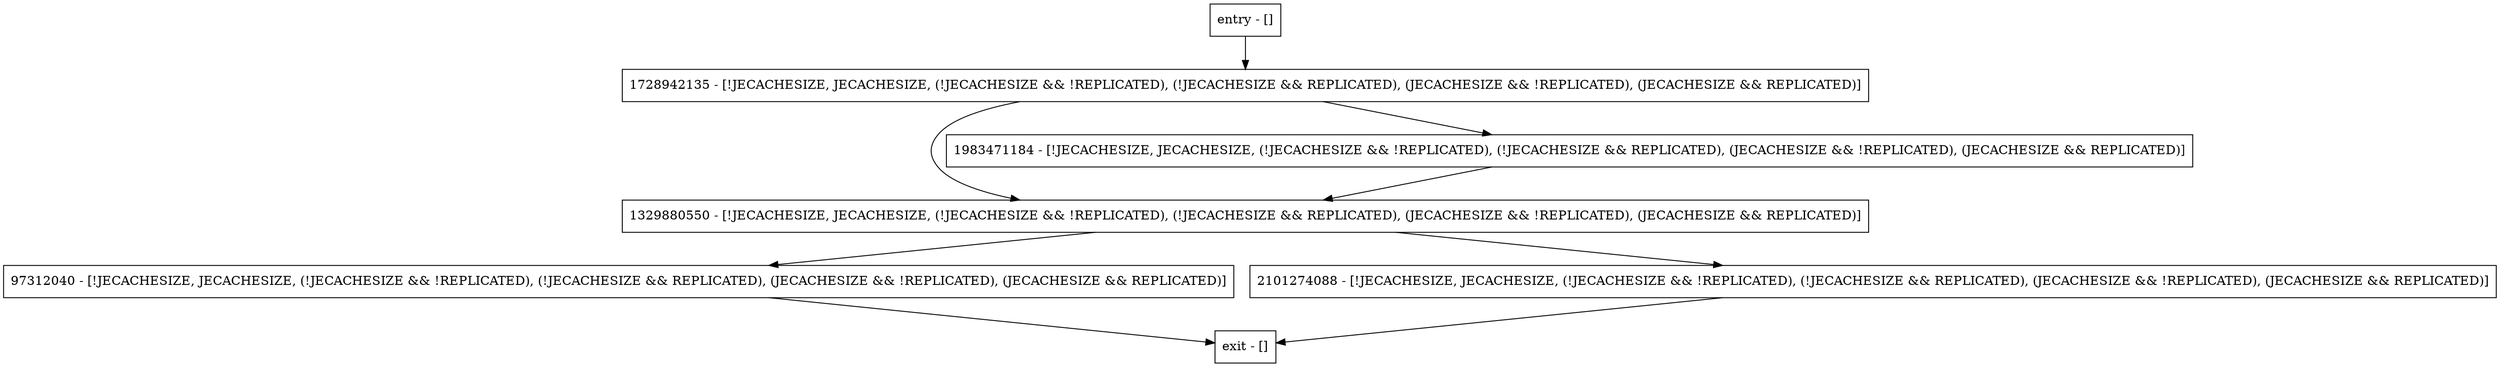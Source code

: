 digraph openDatabase {
node [shape=record];
1329880550 [label="1329880550 - [!JECACHESIZE, JECACHESIZE, (!JECACHESIZE && !REPLICATED), (!JECACHESIZE && REPLICATED), (JECACHESIZE && !REPLICATED), (JECACHESIZE && REPLICATED)]"];
entry [label="entry - []"];
exit [label="exit - []"];
1983471184 [label="1983471184 - [!JECACHESIZE, JECACHESIZE, (!JECACHESIZE && !REPLICATED), (!JECACHESIZE && REPLICATED), (JECACHESIZE && !REPLICATED), (JECACHESIZE && REPLICATED)]"];
1728942135 [label="1728942135 - [!JECACHESIZE, JECACHESIZE, (!JECACHESIZE && !REPLICATED), (!JECACHESIZE && REPLICATED), (JECACHESIZE && !REPLICATED), (JECACHESIZE && REPLICATED)]"];
97312040 [label="97312040 - [!JECACHESIZE, JECACHESIZE, (!JECACHESIZE && !REPLICATED), (!JECACHESIZE && REPLICATED), (JECACHESIZE && !REPLICATED), (JECACHESIZE && REPLICATED)]"];
2101274088 [label="2101274088 - [!JECACHESIZE, JECACHESIZE, (!JECACHESIZE && !REPLICATED), (!JECACHESIZE && REPLICATED), (JECACHESIZE && !REPLICATED), (JECACHESIZE && REPLICATED)]"];
entry;
exit;
1329880550 -> 97312040;
1329880550 -> 2101274088;
entry -> 1728942135;
1983471184 -> 1329880550;
1728942135 -> 1329880550;
1728942135 -> 1983471184;
97312040 -> exit;
2101274088 -> exit;
}
